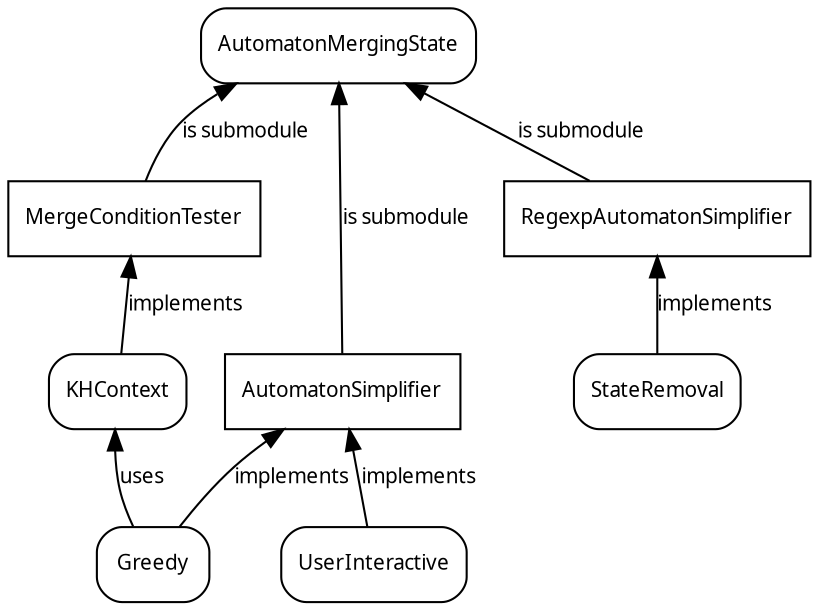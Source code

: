 digraph automaton_merging_states_submodules {
	node [shape = rectangle, fontname = "TeXGyrePagella-Regular", fontsize = 10];
	edge [fontname = "TeXGyrePagella-Regular", fontsize = 10];
	rankdir = BT;

	AutomatonMergingState [style = rounded];
	AutomatonSimplifier -> AutomatonMergingState [label = "is submodule"];
	RegexpAutomatonSimplifier -> AutomatonMergingState [label = "is submodule"];
	MergeConditionTester -> AutomatonMergingState [label = "is submodule"];

	Greedy [style = rounded];
	Greedy -> AutomatonSimplifier [label = "implements"];
	
	StateRemoval [style = rounded];
	StateRemoval -> RegexpAutomatonSimplifier [label = "implements"];
	
	KHContext [style = rounded];
	KHContext -> MergeConditionTester [label = "implements"];
	
	Greedy -> KHContext [label = "uses"];

	UserInteractive [style = rounded];
	UserInteractive -> AutomatonSimplifier [label = "implements"];
	
}